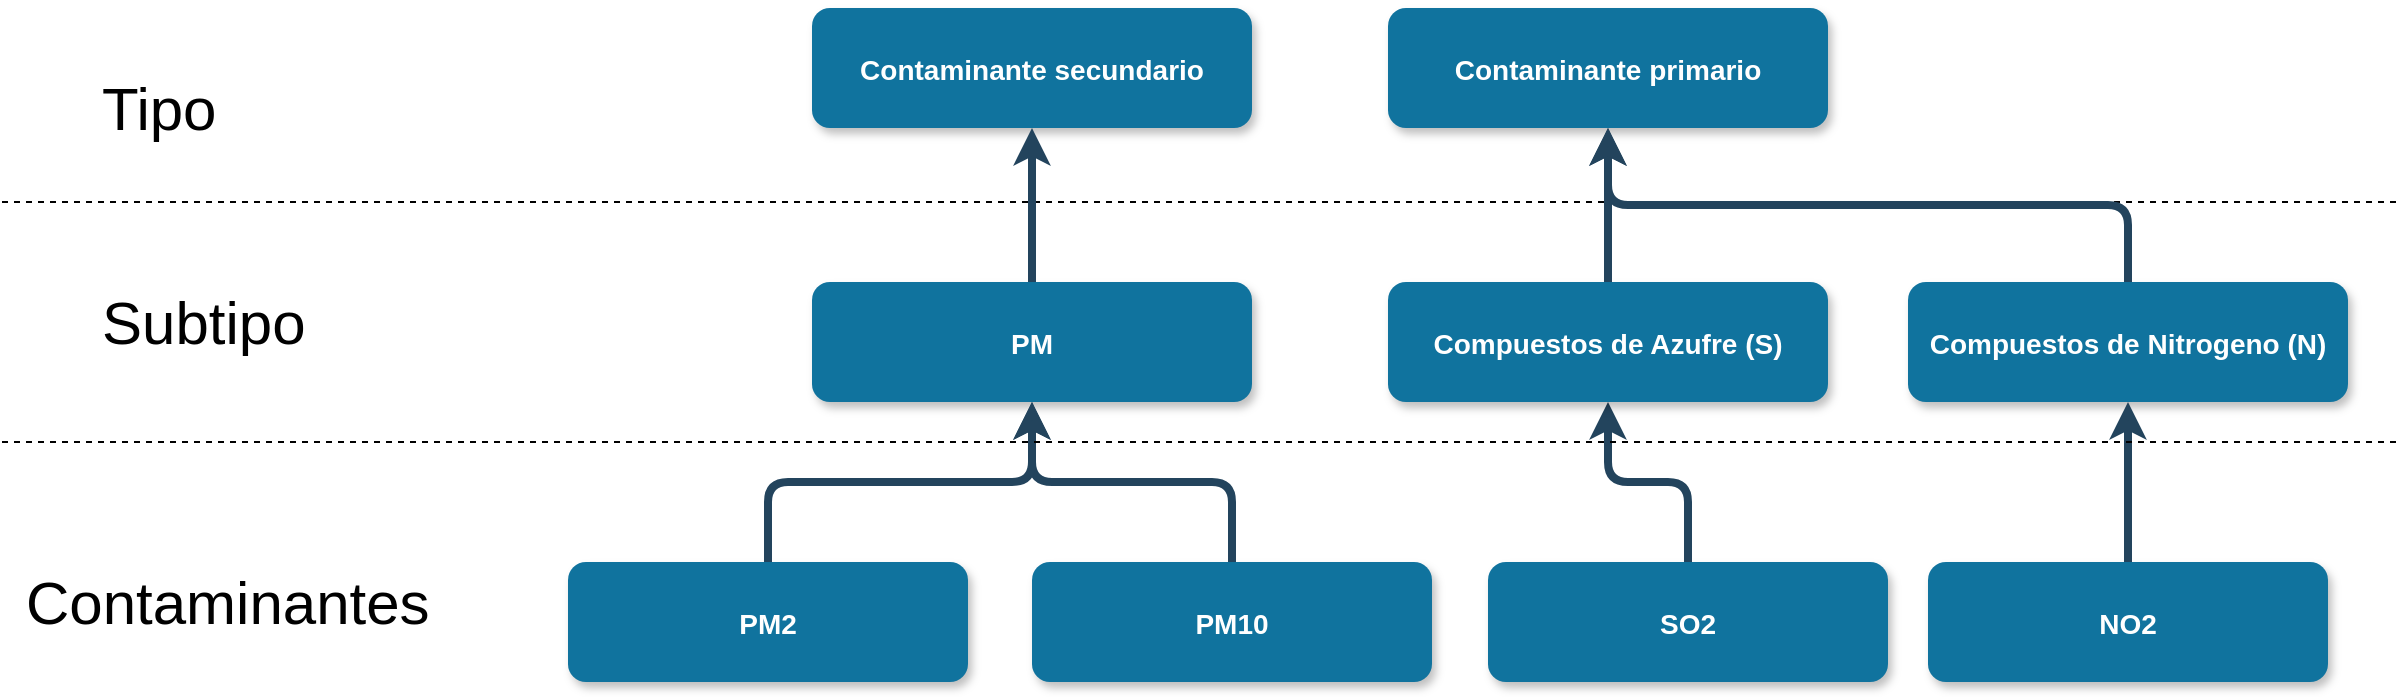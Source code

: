 <mxfile pages="1" version="11.2.5" type="device"><diagram name="Page-1" id="97916047-d0de-89f5-080d-49f4d83e522f"><mxGraphModel dx="786" dy="582" grid="1" gridSize="10" guides="1" tooltips="1" connect="1" arrows="1" fold="1" page="1" pageScale="1.5" pageWidth="1169" pageHeight="827" background="#ffffff" math="0" shadow="0"><root><mxCell id="0"/><mxCell id="1" parent="0"/><mxCell id="3" value="PM" style="rounded=1;fillColor=#10739E;strokeColor=none;shadow=1;gradientColor=none;fontStyle=1;fontColor=#FFFFFF;fontSize=14;" parent="1" vertex="1"><mxGeometry x="565" y="520" width="220" height="60" as="geometry"/></mxCell><mxCell id="4" value="PM2" style="rounded=1;fillColor=#10739E;strokeColor=none;shadow=1;gradientColor=none;fontStyle=1;fontColor=#FFFFFF;fontSize=14;" parent="1" vertex="1"><mxGeometry x="443" y="660" width="200" height="60" as="geometry"/></mxCell><mxCell id="5" value="PM10" style="rounded=1;fillColor=#10739E;strokeColor=none;shadow=1;gradientColor=none;fontStyle=1;fontColor=#FFFFFF;fontSize=14;" parent="1" vertex="1"><mxGeometry x="675" y="660" width="200" height="60" as="geometry"/></mxCell><mxCell id="6" value="SO2" style="rounded=1;fillColor=#10739E;strokeColor=none;shadow=1;gradientColor=none;fontStyle=1;fontColor=#FFFFFF;fontSize=14;" parent="1" vertex="1"><mxGeometry x="903" y="660" width="200" height="60" as="geometry"/></mxCell><mxCell id="30" value="" style="edgeStyle=elbowEdgeStyle;elbow=vertical;strokeWidth=4;endArrow=none;endFill=0;fontStyle=1;strokeColor=#23445D;startArrow=classic;startFill=1;" parent="1" source="3" target="5" edge="1"><mxGeometry x="-75" y="370" width="100" height="100" as="geometry"><mxPoint x="-75" y="470" as="sourcePoint"/><mxPoint x="25" y="370" as="targetPoint"/></mxGeometry></mxCell><mxCell id="31" value="" style="edgeStyle=elbowEdgeStyle;elbow=vertical;strokeWidth=4;endArrow=none;endFill=0;fontStyle=1;strokeColor=#23445D;startArrow=classic;startFill=1;" parent="1" source="3" target="4" edge="1"><mxGeometry x="-75" y="370" width="100" height="100" as="geometry"><mxPoint x="-75" y="470" as="sourcePoint"/><mxPoint x="25" y="370" as="targetPoint"/></mxGeometry></mxCell><mxCell id="32" value="" style="edgeStyle=elbowEdgeStyle;elbow=vertical;strokeWidth=4;endArrow=none;endFill=0;fontStyle=1;strokeColor=#23445D;exitX=0.5;exitY=1;exitDx=0;exitDy=0;startArrow=classic;startFill=1;" parent="1" source="NQ0rVokurpIIM-F7yqAu-32" target="6" edge="1"><mxGeometry x="-75" y="370" width="100" height="100" as="geometry"><mxPoint x="-75" y="470" as="sourcePoint"/><mxPoint x="25" y="370" as="targetPoint"/></mxGeometry></mxCell><mxCell id="QTA3s74rvzCE8CfixDN--55" value="Compuestos de Nitrogeno (N)" style="rounded=1;fillColor=#10739E;strokeColor=none;shadow=1;gradientColor=none;fontStyle=1;fontColor=#FFFFFF;fontSize=14;" parent="1" vertex="1"><mxGeometry x="1113" y="520" width="220" height="60" as="geometry"/></mxCell><mxCell id="QTA3s74rvzCE8CfixDN--58" value="NO2" style="rounded=1;fillColor=#10739E;strokeColor=none;shadow=1;gradientColor=none;fontStyle=1;fontColor=#FFFFFF;fontSize=14;" parent="1" vertex="1"><mxGeometry x="1123" y="660" width="200" height="60" as="geometry"/></mxCell><mxCell id="QTA3s74rvzCE8CfixDN--62" value="" style="edgeStyle=elbowEdgeStyle;elbow=vertical;strokeWidth=4;endArrow=none;endFill=0;fontStyle=1;strokeColor=#23445D;startArrow=classic;startFill=1;" parent="1" source="QTA3s74rvzCE8CfixDN--55" target="QTA3s74rvzCE8CfixDN--58" edge="1"><mxGeometry x="655" y="370" width="100" height="100" as="geometry"><mxPoint x="655" y="470" as="sourcePoint"/><mxPoint x="755" y="370" as="targetPoint"/></mxGeometry></mxCell><mxCell id="QTA3s74rvzCE8CfixDN--69" value="" style="endArrow=none;dashed=1;html=1;" parent="1" edge="1"><mxGeometry width="50" height="50" relative="1" as="geometry"><mxPoint x="160" y="600" as="sourcePoint"/><mxPoint x="1360" y="600" as="targetPoint"/></mxGeometry></mxCell><mxCell id="QTA3s74rvzCE8CfixDN--79" value="&lt;font size=&quot;1&quot;&gt;&lt;span style=&quot;font-size: 30px&quot;&gt;Subtipo&lt;/span&gt;&lt;/font&gt;" style="text;html=1;resizable=0;points=[];autosize=1;align=left;verticalAlign=top;spacingTop=-4;" parent="1" vertex="1"><mxGeometry x="208" y="520" width="120" height="20" as="geometry"/></mxCell><mxCell id="QTA3s74rvzCE8CfixDN--80" value="&lt;span style=&quot;font-size: 30px&quot;&gt;Contaminantes&lt;br&gt;&lt;/span&gt;" style="text;html=1;resizable=0;points=[];autosize=1;align=left;verticalAlign=top;spacingTop=-4;" parent="1" vertex="1"><mxGeometry x="170" y="660" width="220" height="20" as="geometry"/></mxCell><mxCell id="NQ0rVokurpIIM-F7yqAu-32" value="Compuestos de Azufre (S)" style="rounded=1;fillColor=#10739E;strokeColor=none;shadow=1;gradientColor=none;fontStyle=1;fontColor=#FFFFFF;fontSize=14;" parent="1" vertex="1"><mxGeometry x="853" y="520" width="220" height="60" as="geometry"/></mxCell><mxCell id="wMQ99ytwTY1OGn9Gt0B3-32" value="&lt;font size=&quot;1&quot;&gt;&lt;span style=&quot;font-size: 30px&quot;&gt;Tipo&lt;/span&gt;&lt;/font&gt;" style="text;html=1;resizable=0;points=[];autosize=1;align=left;verticalAlign=top;spacingTop=-4;" parent="1" vertex="1"><mxGeometry x="208" y="413" width="70" height="20" as="geometry"/></mxCell><mxCell id="wMQ99ytwTY1OGn9Gt0B3-34" value="" style="endArrow=none;dashed=1;html=1;" parent="1" edge="1"><mxGeometry width="50" height="50" relative="1" as="geometry"><mxPoint x="160" y="480" as="sourcePoint"/><mxPoint x="1360" y="480" as="targetPoint"/></mxGeometry></mxCell><mxCell id="wMQ99ytwTY1OGn9Gt0B3-35" value="Contaminante secundario" style="rounded=1;fillColor=#10739E;strokeColor=none;shadow=1;gradientColor=none;fontStyle=1;fontColor=#FFFFFF;fontSize=14;" parent="1" vertex="1"><mxGeometry x="565" y="383" width="220" height="60" as="geometry"/></mxCell><mxCell id="wMQ99ytwTY1OGn9Gt0B3-37" value="Contaminante primario" style="rounded=1;fillColor=#10739E;strokeColor=none;shadow=1;gradientColor=none;fontStyle=1;fontColor=#FFFFFF;fontSize=14;" parent="1" vertex="1"><mxGeometry x="853" y="383" width="220" height="60" as="geometry"/></mxCell><mxCell id="wMQ99ytwTY1OGn9Gt0B3-38" value="" style="edgeStyle=elbowEdgeStyle;elbow=vertical;strokeWidth=4;endArrow=none;endFill=0;fontStyle=1;strokeColor=#23445D;startArrow=classic;startFill=1;exitX=0.5;exitY=1;exitDx=0;exitDy=0;entryX=0.5;entryY=0;entryDx=0;entryDy=0;" parent="1" source="wMQ99ytwTY1OGn9Gt0B3-35" target="3" edge="1"><mxGeometry x="-65" y="380" width="100" height="100" as="geometry"><mxPoint x="685" y="590" as="sourcePoint"/><mxPoint x="553" y="670" as="targetPoint"/></mxGeometry></mxCell><mxCell id="wMQ99ytwTY1OGn9Gt0B3-39" value="" style="edgeStyle=elbowEdgeStyle;elbow=vertical;strokeWidth=4;endArrow=none;endFill=0;fontStyle=1;strokeColor=#23445D;startArrow=classic;startFill=1;exitX=0.5;exitY=1;exitDx=0;exitDy=0;entryX=0.5;entryY=0;entryDx=0;entryDy=0;" parent="1" source="wMQ99ytwTY1OGn9Gt0B3-37" target="NQ0rVokurpIIM-F7yqAu-32" edge="1"><mxGeometry x="280" y="400" width="100" height="100" as="geometry"><mxPoint x="1020" y="463.333" as="sourcePoint"/><mxPoint x="1020" y="540" as="targetPoint"/></mxGeometry></mxCell><mxCell id="wMQ99ytwTY1OGn9Gt0B3-40" value="" style="edgeStyle=elbowEdgeStyle;elbow=vertical;strokeWidth=4;endArrow=none;endFill=0;fontStyle=1;strokeColor=#23445D;startArrow=classic;startFill=1;exitX=0.5;exitY=1;exitDx=0;exitDy=0;entryX=0.5;entryY=0;entryDx=0;entryDy=0;" parent="1" source="wMQ99ytwTY1OGn9Gt0B3-37" target="QTA3s74rvzCE8CfixDN--55" edge="1"><mxGeometry x="596.5" y="430" width="100" height="100" as="geometry"><mxPoint x="1223" y="443" as="sourcePoint"/><mxPoint x="1279.833" y="550" as="targetPoint"/></mxGeometry></mxCell></root></mxGraphModel></diagram></mxfile>